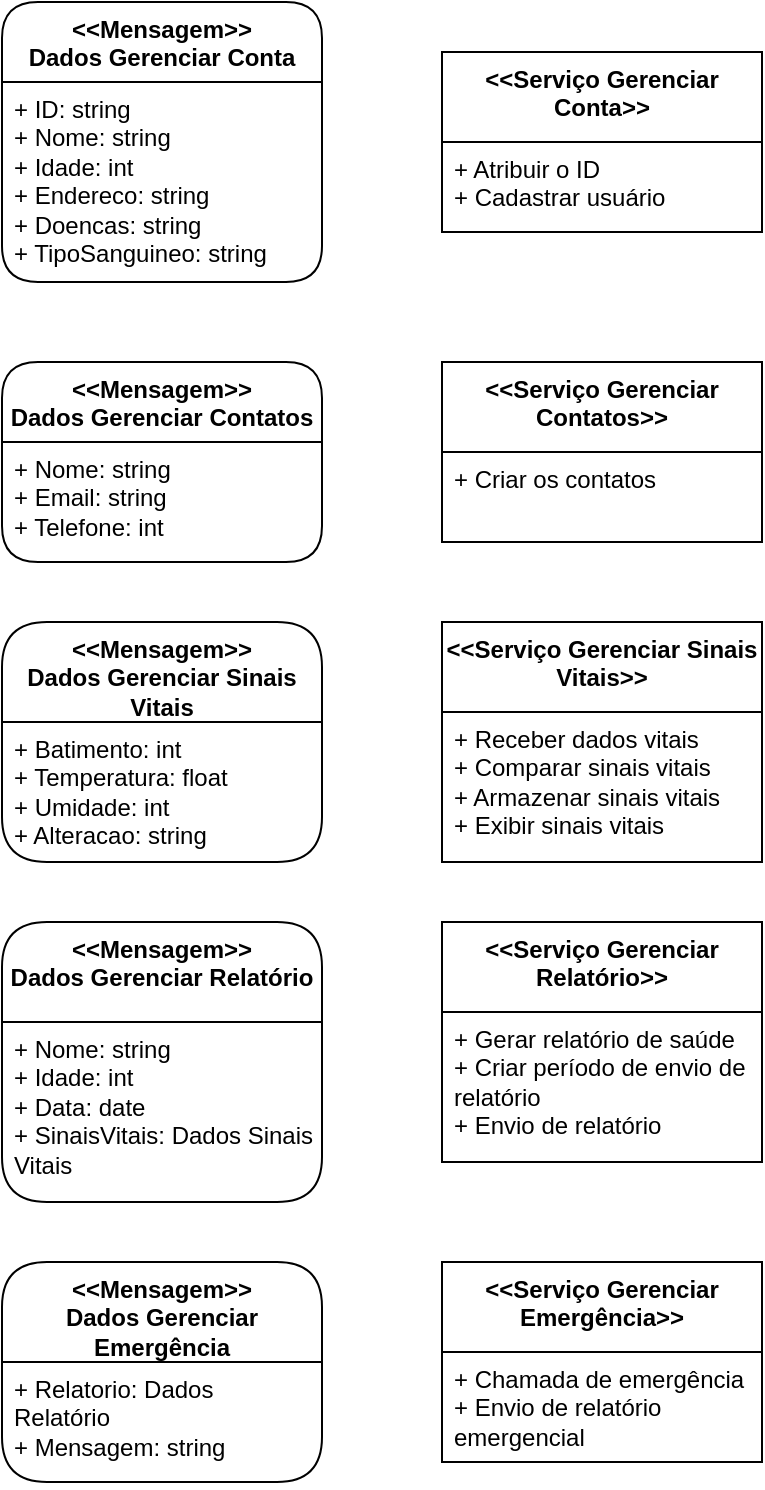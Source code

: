 <mxfile version="26.2.14">
  <diagram name="Página-1" id="T_AErlrEFujs7essocVB">
    <mxGraphModel dx="542" dy="497" grid="1" gridSize="10" guides="1" tooltips="1" connect="1" arrows="1" fold="1" page="1" pageScale="1" pageWidth="827" pageHeight="1169" math="0" shadow="0">
      <root>
        <mxCell id="0" />
        <mxCell id="1" parent="0" />
        <mxCell id="3d6smte6jpRVyJivvR1t-1" value="&amp;lt;&amp;lt;Mensagem&amp;gt;&amp;gt;&lt;div&gt;Dados Gerenciar Conta&lt;/div&gt;" style="swimlane;fontStyle=1;align=center;verticalAlign=top;childLayout=stackLayout;horizontal=1;startSize=40;horizontalStack=0;resizeParent=1;resizeParentMax=0;resizeLast=0;collapsible=1;marginBottom=0;whiteSpace=wrap;html=1;rounded=1;" vertex="1" parent="1">
          <mxGeometry x="170" y="640" width="160" height="140" as="geometry" />
        </mxCell>
        <mxCell id="3d6smte6jpRVyJivvR1t-2" value="+ ID: string&lt;div&gt;+ Nome: string&lt;/div&gt;&lt;div&gt;+ Idade: int&lt;/div&gt;&lt;div&gt;+ Endereco: string&lt;/div&gt;&lt;div&gt;+ Doencas: string&lt;/div&gt;&lt;div&gt;+ TipoSanguineo: string&lt;/div&gt;" style="text;strokeColor=none;fillColor=none;align=left;verticalAlign=top;spacingLeft=4;spacingRight=4;overflow=hidden;rotatable=0;points=[[0,0.5],[1,0.5]];portConstraint=eastwest;whiteSpace=wrap;html=1;" vertex="1" parent="3d6smte6jpRVyJivvR1t-1">
          <mxGeometry y="40" width="160" height="100" as="geometry" />
        </mxCell>
        <mxCell id="3d6smte6jpRVyJivvR1t-5" value="&amp;lt;&amp;lt;Serviço Gerenciar Conta&amp;gt;&amp;gt;" style="swimlane;fontStyle=1;align=center;verticalAlign=top;childLayout=stackLayout;horizontal=1;startSize=45;horizontalStack=0;resizeParent=1;resizeParentMax=0;resizeLast=0;collapsible=1;marginBottom=0;whiteSpace=wrap;html=1;" vertex="1" parent="1">
          <mxGeometry x="390" y="665" width="160" height="90" as="geometry" />
        </mxCell>
        <mxCell id="3d6smte6jpRVyJivvR1t-6" value="+ Atribuir o ID&lt;div&gt;+ Cadastrar usuário&lt;/div&gt;" style="text;strokeColor=none;fillColor=none;align=left;verticalAlign=top;spacingLeft=4;spacingRight=4;overflow=hidden;rotatable=0;points=[[0,0.5],[1,0.5]];portConstraint=eastwest;whiteSpace=wrap;html=1;" vertex="1" parent="3d6smte6jpRVyJivvR1t-5">
          <mxGeometry y="45" width="160" height="45" as="geometry" />
        </mxCell>
        <mxCell id="3d6smte6jpRVyJivvR1t-11" value="&amp;lt;&amp;lt;Mensagem&amp;gt;&amp;gt;&lt;div&gt;Dados Gerenciar Contatos&lt;/div&gt;" style="swimlane;fontStyle=1;align=center;verticalAlign=top;childLayout=stackLayout;horizontal=1;startSize=40;horizontalStack=0;resizeParent=1;resizeParentMax=0;resizeLast=0;collapsible=1;marginBottom=0;whiteSpace=wrap;html=1;rounded=1;" vertex="1" parent="1">
          <mxGeometry x="170" y="820" width="160" height="100" as="geometry" />
        </mxCell>
        <mxCell id="3d6smte6jpRVyJivvR1t-12" value="+ Nome: string&lt;div&gt;+ Email: string&lt;/div&gt;&lt;div&gt;+ Telefone: int&lt;/div&gt;" style="text;strokeColor=none;fillColor=none;align=left;verticalAlign=top;spacingLeft=4;spacingRight=4;overflow=hidden;rotatable=0;points=[[0,0.5],[1,0.5]];portConstraint=eastwest;whiteSpace=wrap;html=1;" vertex="1" parent="3d6smte6jpRVyJivvR1t-11">
          <mxGeometry y="40" width="160" height="60" as="geometry" />
        </mxCell>
        <mxCell id="3d6smte6jpRVyJivvR1t-13" value="&amp;lt;&amp;lt;Serviço Gerenciar Contatos&amp;gt;&amp;gt;" style="swimlane;fontStyle=1;align=center;verticalAlign=top;childLayout=stackLayout;horizontal=1;startSize=45;horizontalStack=0;resizeParent=1;resizeParentMax=0;resizeLast=0;collapsible=1;marginBottom=0;whiteSpace=wrap;html=1;" vertex="1" parent="1">
          <mxGeometry x="390" y="820" width="160" height="90" as="geometry" />
        </mxCell>
        <mxCell id="3d6smte6jpRVyJivvR1t-14" value="+ Criar os contatos" style="text;strokeColor=none;fillColor=none;align=left;verticalAlign=top;spacingLeft=4;spacingRight=4;overflow=hidden;rotatable=0;points=[[0,0.5],[1,0.5]];portConstraint=eastwest;whiteSpace=wrap;html=1;" vertex="1" parent="3d6smte6jpRVyJivvR1t-13">
          <mxGeometry y="45" width="160" height="45" as="geometry" />
        </mxCell>
        <mxCell id="3d6smte6jpRVyJivvR1t-15" value="&amp;lt;&amp;lt;Mensagem&amp;gt;&amp;gt;&lt;div&gt;Dados Gerenciar Sinais Vitais&lt;/div&gt;" style="swimlane;fontStyle=1;align=center;verticalAlign=top;childLayout=stackLayout;horizontal=1;startSize=50;horizontalStack=0;resizeParent=1;resizeParentMax=0;resizeLast=0;collapsible=1;marginBottom=0;whiteSpace=wrap;html=1;rounded=1;" vertex="1" parent="1">
          <mxGeometry x="170" y="950" width="160" height="120" as="geometry" />
        </mxCell>
        <mxCell id="3d6smte6jpRVyJivvR1t-16" value="+ Batimento: int&lt;div&gt;+ Temperatura: float&lt;/div&gt;&lt;div&gt;+ Umidade: int&lt;/div&gt;&lt;div&gt;+ Alteracao: string&lt;/div&gt;" style="text;strokeColor=none;fillColor=none;align=left;verticalAlign=top;spacingLeft=4;spacingRight=4;overflow=hidden;rotatable=0;points=[[0,0.5],[1,0.5]];portConstraint=eastwest;whiteSpace=wrap;html=1;" vertex="1" parent="3d6smte6jpRVyJivvR1t-15">
          <mxGeometry y="50" width="160" height="70" as="geometry" />
        </mxCell>
        <mxCell id="3d6smte6jpRVyJivvR1t-17" value="&amp;lt;&amp;lt;Serviço Gerenciar Sinais Vitais&amp;gt;&amp;gt;" style="swimlane;fontStyle=1;align=center;verticalAlign=top;childLayout=stackLayout;horizontal=1;startSize=45;horizontalStack=0;resizeParent=1;resizeParentMax=0;resizeLast=0;collapsible=1;marginBottom=0;whiteSpace=wrap;html=1;" vertex="1" parent="1">
          <mxGeometry x="390" y="950" width="160" height="120" as="geometry" />
        </mxCell>
        <mxCell id="3d6smte6jpRVyJivvR1t-18" value="+ Receber dados vitais&lt;div&gt;+ Comparar sinais vitais&lt;/div&gt;&lt;div&gt;+ Armazenar sinais vitais&lt;/div&gt;&lt;div&gt;+ Exibir sinais vitais&lt;/div&gt;" style="text;strokeColor=none;fillColor=none;align=left;verticalAlign=top;spacingLeft=4;spacingRight=4;overflow=hidden;rotatable=0;points=[[0,0.5],[1,0.5]];portConstraint=eastwest;whiteSpace=wrap;html=1;" vertex="1" parent="3d6smte6jpRVyJivvR1t-17">
          <mxGeometry y="45" width="160" height="75" as="geometry" />
        </mxCell>
        <mxCell id="3d6smte6jpRVyJivvR1t-19" value="&amp;lt;&amp;lt;Mensagem&amp;gt;&amp;gt;&lt;div&gt;Dados Gerenciar Relatório&lt;/div&gt;" style="swimlane;fontStyle=1;align=center;verticalAlign=top;childLayout=stackLayout;horizontal=1;startSize=50;horizontalStack=0;resizeParent=1;resizeParentMax=0;resizeLast=0;collapsible=1;marginBottom=0;whiteSpace=wrap;html=1;rounded=1;" vertex="1" parent="1">
          <mxGeometry x="170" y="1100" width="160" height="140" as="geometry" />
        </mxCell>
        <mxCell id="3d6smte6jpRVyJivvR1t-20" value="+ Nome: string&lt;div&gt;+ Idade: int&lt;/div&gt;&lt;div&gt;+ Data: date&lt;/div&gt;&lt;div&gt;+ SinaisVitais: Dados Sinais Vitais&lt;/div&gt;" style="text;strokeColor=none;fillColor=none;align=left;verticalAlign=top;spacingLeft=4;spacingRight=4;overflow=hidden;rotatable=0;points=[[0,0.5],[1,0.5]];portConstraint=eastwest;whiteSpace=wrap;html=1;" vertex="1" parent="3d6smte6jpRVyJivvR1t-19">
          <mxGeometry y="50" width="160" height="90" as="geometry" />
        </mxCell>
        <mxCell id="3d6smte6jpRVyJivvR1t-21" value="&amp;lt;&amp;lt;Serviço Gerenciar Relatório&amp;gt;&amp;gt;" style="swimlane;fontStyle=1;align=center;verticalAlign=top;childLayout=stackLayout;horizontal=1;startSize=45;horizontalStack=0;resizeParent=1;resizeParentMax=0;resizeLast=0;collapsible=1;marginBottom=0;whiteSpace=wrap;html=1;" vertex="1" parent="1">
          <mxGeometry x="390" y="1100" width="160" height="120" as="geometry" />
        </mxCell>
        <mxCell id="3d6smte6jpRVyJivvR1t-22" value="+ Gerar relatório de saúde&lt;div&gt;+ Criar período de envio de relatório&lt;/div&gt;&lt;div&gt;+ Envio de relatório&lt;/div&gt;" style="text;strokeColor=none;fillColor=none;align=left;verticalAlign=top;spacingLeft=4;spacingRight=4;overflow=hidden;rotatable=0;points=[[0,0.5],[1,0.5]];portConstraint=eastwest;whiteSpace=wrap;html=1;" vertex="1" parent="3d6smte6jpRVyJivvR1t-21">
          <mxGeometry y="45" width="160" height="75" as="geometry" />
        </mxCell>
        <mxCell id="3d6smte6jpRVyJivvR1t-23" value="&amp;lt;&amp;lt;Mensagem&amp;gt;&amp;gt;&lt;div&gt;Dados Gerenciar Emergência&lt;/div&gt;" style="swimlane;fontStyle=1;align=center;verticalAlign=top;childLayout=stackLayout;horizontal=1;startSize=50;horizontalStack=0;resizeParent=1;resizeParentMax=0;resizeLast=0;collapsible=1;marginBottom=0;whiteSpace=wrap;html=1;rounded=1;" vertex="1" parent="1">
          <mxGeometry x="170" y="1270" width="160" height="110" as="geometry" />
        </mxCell>
        <mxCell id="3d6smte6jpRVyJivvR1t-24" value="+ Relatorio: Dados Relatório&lt;div&gt;+ Mensagem: string&lt;/div&gt;" style="text;strokeColor=none;fillColor=none;align=left;verticalAlign=top;spacingLeft=4;spacingRight=4;overflow=hidden;rotatable=0;points=[[0,0.5],[1,0.5]];portConstraint=eastwest;whiteSpace=wrap;html=1;" vertex="1" parent="3d6smte6jpRVyJivvR1t-23">
          <mxGeometry y="50" width="160" height="60" as="geometry" />
        </mxCell>
        <mxCell id="3d6smte6jpRVyJivvR1t-25" value="&amp;lt;&amp;lt;Serviço Gerenciar Emergência&amp;gt;&amp;gt;" style="swimlane;fontStyle=1;align=center;verticalAlign=top;childLayout=stackLayout;horizontal=1;startSize=45;horizontalStack=0;resizeParent=1;resizeParentMax=0;resizeLast=0;collapsible=1;marginBottom=0;whiteSpace=wrap;html=1;" vertex="1" parent="1">
          <mxGeometry x="390" y="1270" width="160" height="100" as="geometry" />
        </mxCell>
        <mxCell id="3d6smte6jpRVyJivvR1t-26" value="+ Chamada de emergência&lt;div&gt;+ Envio de relatório emergencial&lt;/div&gt;" style="text;strokeColor=none;fillColor=none;align=left;verticalAlign=top;spacingLeft=4;spacingRight=4;overflow=hidden;rotatable=0;points=[[0,0.5],[1,0.5]];portConstraint=eastwest;whiteSpace=wrap;html=1;" vertex="1" parent="3d6smte6jpRVyJivvR1t-25">
          <mxGeometry y="45" width="160" height="55" as="geometry" />
        </mxCell>
      </root>
    </mxGraphModel>
  </diagram>
</mxfile>
